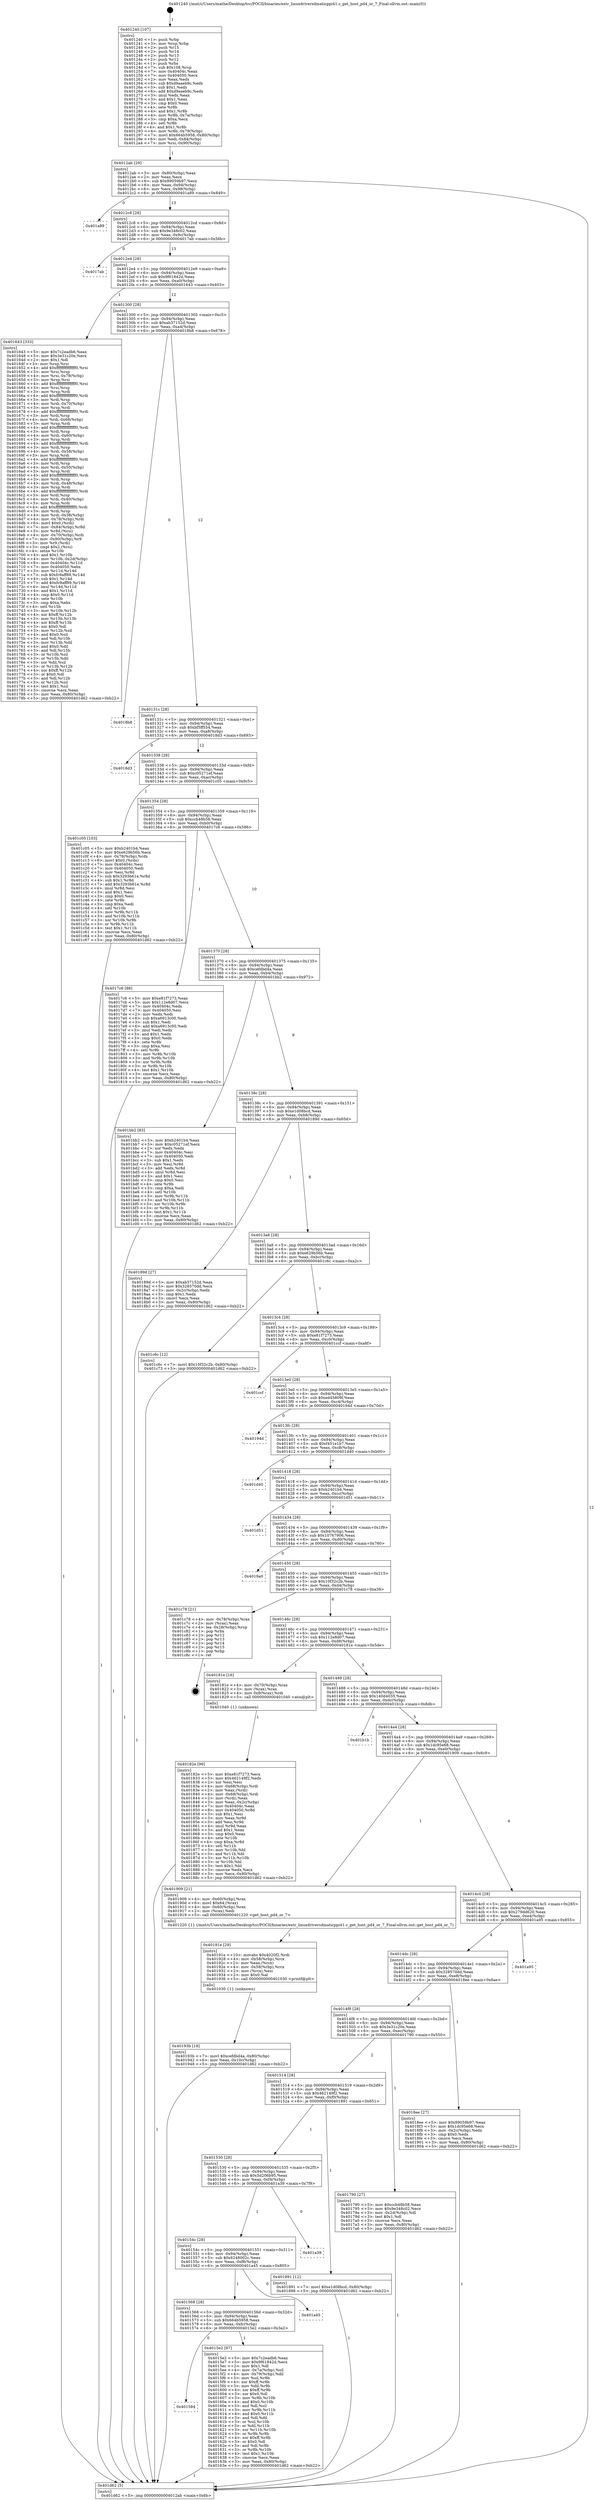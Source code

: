 digraph "0x401240" {
  label = "0x401240 (/mnt/c/Users/mathe/Desktop/tcc/POCII/binaries/extr_linuxdriversdmaticppi41.c_get_host_pd4_or_7_Final-ollvm.out::main(0))"
  labelloc = "t"
  node[shape=record]

  Entry [label="",width=0.3,height=0.3,shape=circle,fillcolor=black,style=filled]
  "0x4012ab" [label="{
     0x4012ab [29]\l
     | [instrs]\l
     &nbsp;&nbsp;0x4012ab \<+3\>: mov -0x80(%rbp),%eax\l
     &nbsp;&nbsp;0x4012ae \<+2\>: mov %eax,%ecx\l
     &nbsp;&nbsp;0x4012b0 \<+6\>: sub $0x89059b97,%ecx\l
     &nbsp;&nbsp;0x4012b6 \<+6\>: mov %eax,-0x94(%rbp)\l
     &nbsp;&nbsp;0x4012bc \<+6\>: mov %ecx,-0x98(%rbp)\l
     &nbsp;&nbsp;0x4012c2 \<+6\>: je 0000000000401a89 \<main+0x849\>\l
  }"]
  "0x401a89" [label="{
     0x401a89\l
  }", style=dashed]
  "0x4012c8" [label="{
     0x4012c8 [28]\l
     | [instrs]\l
     &nbsp;&nbsp;0x4012c8 \<+5\>: jmp 00000000004012cd \<main+0x8d\>\l
     &nbsp;&nbsp;0x4012cd \<+6\>: mov -0x94(%rbp),%eax\l
     &nbsp;&nbsp;0x4012d3 \<+5\>: sub $0x9e348c02,%eax\l
     &nbsp;&nbsp;0x4012d8 \<+6\>: mov %eax,-0x9c(%rbp)\l
     &nbsp;&nbsp;0x4012de \<+6\>: je 00000000004017ab \<main+0x56b\>\l
  }"]
  Exit [label="",width=0.3,height=0.3,shape=circle,fillcolor=black,style=filled,peripheries=2]
  "0x4017ab" [label="{
     0x4017ab\l
  }", style=dashed]
  "0x4012e4" [label="{
     0x4012e4 [28]\l
     | [instrs]\l
     &nbsp;&nbsp;0x4012e4 \<+5\>: jmp 00000000004012e9 \<main+0xa9\>\l
     &nbsp;&nbsp;0x4012e9 \<+6\>: mov -0x94(%rbp),%eax\l
     &nbsp;&nbsp;0x4012ef \<+5\>: sub $0x9f61842d,%eax\l
     &nbsp;&nbsp;0x4012f4 \<+6\>: mov %eax,-0xa0(%rbp)\l
     &nbsp;&nbsp;0x4012fa \<+6\>: je 0000000000401643 \<main+0x403\>\l
  }"]
  "0x40193b" [label="{
     0x40193b [18]\l
     | [instrs]\l
     &nbsp;&nbsp;0x40193b \<+7\>: movl $0xcefdbd4a,-0x80(%rbp)\l
     &nbsp;&nbsp;0x401942 \<+6\>: mov %eax,-0x10c(%rbp)\l
     &nbsp;&nbsp;0x401948 \<+5\>: jmp 0000000000401d62 \<main+0xb22\>\l
  }"]
  "0x401643" [label="{
     0x401643 [333]\l
     | [instrs]\l
     &nbsp;&nbsp;0x401643 \<+5\>: mov $0x7c2eadb6,%eax\l
     &nbsp;&nbsp;0x401648 \<+5\>: mov $0x3e31c20e,%ecx\l
     &nbsp;&nbsp;0x40164d \<+2\>: mov $0x1,%dl\l
     &nbsp;&nbsp;0x40164f \<+3\>: mov %rsp,%rsi\l
     &nbsp;&nbsp;0x401652 \<+4\>: add $0xfffffffffffffff0,%rsi\l
     &nbsp;&nbsp;0x401656 \<+3\>: mov %rsi,%rsp\l
     &nbsp;&nbsp;0x401659 \<+4\>: mov %rsi,-0x78(%rbp)\l
     &nbsp;&nbsp;0x40165d \<+3\>: mov %rsp,%rsi\l
     &nbsp;&nbsp;0x401660 \<+4\>: add $0xfffffffffffffff0,%rsi\l
     &nbsp;&nbsp;0x401664 \<+3\>: mov %rsi,%rsp\l
     &nbsp;&nbsp;0x401667 \<+3\>: mov %rsp,%rdi\l
     &nbsp;&nbsp;0x40166a \<+4\>: add $0xfffffffffffffff0,%rdi\l
     &nbsp;&nbsp;0x40166e \<+3\>: mov %rdi,%rsp\l
     &nbsp;&nbsp;0x401671 \<+4\>: mov %rdi,-0x70(%rbp)\l
     &nbsp;&nbsp;0x401675 \<+3\>: mov %rsp,%rdi\l
     &nbsp;&nbsp;0x401678 \<+4\>: add $0xfffffffffffffff0,%rdi\l
     &nbsp;&nbsp;0x40167c \<+3\>: mov %rdi,%rsp\l
     &nbsp;&nbsp;0x40167f \<+4\>: mov %rdi,-0x68(%rbp)\l
     &nbsp;&nbsp;0x401683 \<+3\>: mov %rsp,%rdi\l
     &nbsp;&nbsp;0x401686 \<+4\>: add $0xfffffffffffffff0,%rdi\l
     &nbsp;&nbsp;0x40168a \<+3\>: mov %rdi,%rsp\l
     &nbsp;&nbsp;0x40168d \<+4\>: mov %rdi,-0x60(%rbp)\l
     &nbsp;&nbsp;0x401691 \<+3\>: mov %rsp,%rdi\l
     &nbsp;&nbsp;0x401694 \<+4\>: add $0xfffffffffffffff0,%rdi\l
     &nbsp;&nbsp;0x401698 \<+3\>: mov %rdi,%rsp\l
     &nbsp;&nbsp;0x40169b \<+4\>: mov %rdi,-0x58(%rbp)\l
     &nbsp;&nbsp;0x40169f \<+3\>: mov %rsp,%rdi\l
     &nbsp;&nbsp;0x4016a2 \<+4\>: add $0xfffffffffffffff0,%rdi\l
     &nbsp;&nbsp;0x4016a6 \<+3\>: mov %rdi,%rsp\l
     &nbsp;&nbsp;0x4016a9 \<+4\>: mov %rdi,-0x50(%rbp)\l
     &nbsp;&nbsp;0x4016ad \<+3\>: mov %rsp,%rdi\l
     &nbsp;&nbsp;0x4016b0 \<+4\>: add $0xfffffffffffffff0,%rdi\l
     &nbsp;&nbsp;0x4016b4 \<+3\>: mov %rdi,%rsp\l
     &nbsp;&nbsp;0x4016b7 \<+4\>: mov %rdi,-0x48(%rbp)\l
     &nbsp;&nbsp;0x4016bb \<+3\>: mov %rsp,%rdi\l
     &nbsp;&nbsp;0x4016be \<+4\>: add $0xfffffffffffffff0,%rdi\l
     &nbsp;&nbsp;0x4016c2 \<+3\>: mov %rdi,%rsp\l
     &nbsp;&nbsp;0x4016c5 \<+4\>: mov %rdi,-0x40(%rbp)\l
     &nbsp;&nbsp;0x4016c9 \<+3\>: mov %rsp,%rdi\l
     &nbsp;&nbsp;0x4016cc \<+4\>: add $0xfffffffffffffff0,%rdi\l
     &nbsp;&nbsp;0x4016d0 \<+3\>: mov %rdi,%rsp\l
     &nbsp;&nbsp;0x4016d3 \<+4\>: mov %rdi,-0x38(%rbp)\l
     &nbsp;&nbsp;0x4016d7 \<+4\>: mov -0x78(%rbp),%rdi\l
     &nbsp;&nbsp;0x4016db \<+6\>: movl $0x0,(%rdi)\l
     &nbsp;&nbsp;0x4016e1 \<+7\>: mov -0x84(%rbp),%r8d\l
     &nbsp;&nbsp;0x4016e8 \<+3\>: mov %r8d,(%rsi)\l
     &nbsp;&nbsp;0x4016eb \<+4\>: mov -0x70(%rbp),%rdi\l
     &nbsp;&nbsp;0x4016ef \<+7\>: mov -0x90(%rbp),%r9\l
     &nbsp;&nbsp;0x4016f6 \<+3\>: mov %r9,(%rdi)\l
     &nbsp;&nbsp;0x4016f9 \<+3\>: cmpl $0x2,(%rsi)\l
     &nbsp;&nbsp;0x4016fc \<+4\>: setne %r10b\l
     &nbsp;&nbsp;0x401700 \<+4\>: and $0x1,%r10b\l
     &nbsp;&nbsp;0x401704 \<+4\>: mov %r10b,-0x2d(%rbp)\l
     &nbsp;&nbsp;0x401708 \<+8\>: mov 0x40404c,%r11d\l
     &nbsp;&nbsp;0x401710 \<+7\>: mov 0x404050,%ebx\l
     &nbsp;&nbsp;0x401717 \<+3\>: mov %r11d,%r14d\l
     &nbsp;&nbsp;0x40171a \<+7\>: sub $0xfc9aff89,%r14d\l
     &nbsp;&nbsp;0x401721 \<+4\>: sub $0x1,%r14d\l
     &nbsp;&nbsp;0x401725 \<+7\>: add $0xfc9aff89,%r14d\l
     &nbsp;&nbsp;0x40172c \<+4\>: imul %r14d,%r11d\l
     &nbsp;&nbsp;0x401730 \<+4\>: and $0x1,%r11d\l
     &nbsp;&nbsp;0x401734 \<+4\>: cmp $0x0,%r11d\l
     &nbsp;&nbsp;0x401738 \<+4\>: sete %r10b\l
     &nbsp;&nbsp;0x40173c \<+3\>: cmp $0xa,%ebx\l
     &nbsp;&nbsp;0x40173f \<+4\>: setl %r15b\l
     &nbsp;&nbsp;0x401743 \<+3\>: mov %r10b,%r12b\l
     &nbsp;&nbsp;0x401746 \<+4\>: xor $0xff,%r12b\l
     &nbsp;&nbsp;0x40174a \<+3\>: mov %r15b,%r13b\l
     &nbsp;&nbsp;0x40174d \<+4\>: xor $0xff,%r13b\l
     &nbsp;&nbsp;0x401751 \<+3\>: xor $0x0,%dl\l
     &nbsp;&nbsp;0x401754 \<+3\>: mov %r12b,%sil\l
     &nbsp;&nbsp;0x401757 \<+4\>: and $0x0,%sil\l
     &nbsp;&nbsp;0x40175b \<+3\>: and %dl,%r10b\l
     &nbsp;&nbsp;0x40175e \<+3\>: mov %r13b,%dil\l
     &nbsp;&nbsp;0x401761 \<+4\>: and $0x0,%dil\l
     &nbsp;&nbsp;0x401765 \<+3\>: and %dl,%r15b\l
     &nbsp;&nbsp;0x401768 \<+3\>: or %r10b,%sil\l
     &nbsp;&nbsp;0x40176b \<+3\>: or %r15b,%dil\l
     &nbsp;&nbsp;0x40176e \<+3\>: xor %dil,%sil\l
     &nbsp;&nbsp;0x401771 \<+3\>: or %r13b,%r12b\l
     &nbsp;&nbsp;0x401774 \<+4\>: xor $0xff,%r12b\l
     &nbsp;&nbsp;0x401778 \<+3\>: or $0x0,%dl\l
     &nbsp;&nbsp;0x40177b \<+3\>: and %dl,%r12b\l
     &nbsp;&nbsp;0x40177e \<+3\>: or %r12b,%sil\l
     &nbsp;&nbsp;0x401781 \<+4\>: test $0x1,%sil\l
     &nbsp;&nbsp;0x401785 \<+3\>: cmovne %ecx,%eax\l
     &nbsp;&nbsp;0x401788 \<+3\>: mov %eax,-0x80(%rbp)\l
     &nbsp;&nbsp;0x40178b \<+5\>: jmp 0000000000401d62 \<main+0xb22\>\l
  }"]
  "0x401300" [label="{
     0x401300 [28]\l
     | [instrs]\l
     &nbsp;&nbsp;0x401300 \<+5\>: jmp 0000000000401305 \<main+0xc5\>\l
     &nbsp;&nbsp;0x401305 \<+6\>: mov -0x94(%rbp),%eax\l
     &nbsp;&nbsp;0x40130b \<+5\>: sub $0xab37152d,%eax\l
     &nbsp;&nbsp;0x401310 \<+6\>: mov %eax,-0xa4(%rbp)\l
     &nbsp;&nbsp;0x401316 \<+6\>: je 00000000004018b8 \<main+0x678\>\l
  }"]
  "0x40191e" [label="{
     0x40191e [29]\l
     | [instrs]\l
     &nbsp;&nbsp;0x40191e \<+10\>: movabs $0x4020f2,%rdi\l
     &nbsp;&nbsp;0x401928 \<+4\>: mov -0x58(%rbp),%rcx\l
     &nbsp;&nbsp;0x40192c \<+2\>: mov %eax,(%rcx)\l
     &nbsp;&nbsp;0x40192e \<+4\>: mov -0x58(%rbp),%rcx\l
     &nbsp;&nbsp;0x401932 \<+2\>: mov (%rcx),%esi\l
     &nbsp;&nbsp;0x401934 \<+2\>: mov $0x0,%al\l
     &nbsp;&nbsp;0x401936 \<+5\>: call 0000000000401030 \<printf@plt\>\l
     | [calls]\l
     &nbsp;&nbsp;0x401030 \{1\} (unknown)\l
  }"]
  "0x4018b8" [label="{
     0x4018b8\l
  }", style=dashed]
  "0x40131c" [label="{
     0x40131c [28]\l
     | [instrs]\l
     &nbsp;&nbsp;0x40131c \<+5\>: jmp 0000000000401321 \<main+0xe1\>\l
     &nbsp;&nbsp;0x401321 \<+6\>: mov -0x94(%rbp),%eax\l
     &nbsp;&nbsp;0x401327 \<+5\>: sub $0xbf5ff554,%eax\l
     &nbsp;&nbsp;0x40132c \<+6\>: mov %eax,-0xa8(%rbp)\l
     &nbsp;&nbsp;0x401332 \<+6\>: je 00000000004018d3 \<main+0x693\>\l
  }"]
  "0x40182e" [label="{
     0x40182e [99]\l
     | [instrs]\l
     &nbsp;&nbsp;0x40182e \<+5\>: mov $0xe81f7273,%ecx\l
     &nbsp;&nbsp;0x401833 \<+5\>: mov $0x462149f2,%edx\l
     &nbsp;&nbsp;0x401838 \<+2\>: xor %esi,%esi\l
     &nbsp;&nbsp;0x40183a \<+4\>: mov -0x68(%rbp),%rdi\l
     &nbsp;&nbsp;0x40183e \<+2\>: mov %eax,(%rdi)\l
     &nbsp;&nbsp;0x401840 \<+4\>: mov -0x68(%rbp),%rdi\l
     &nbsp;&nbsp;0x401844 \<+2\>: mov (%rdi),%eax\l
     &nbsp;&nbsp;0x401846 \<+3\>: mov %eax,-0x2c(%rbp)\l
     &nbsp;&nbsp;0x401849 \<+7\>: mov 0x40404c,%eax\l
     &nbsp;&nbsp;0x401850 \<+8\>: mov 0x404050,%r8d\l
     &nbsp;&nbsp;0x401858 \<+3\>: sub $0x1,%esi\l
     &nbsp;&nbsp;0x40185b \<+3\>: mov %eax,%r9d\l
     &nbsp;&nbsp;0x40185e \<+3\>: add %esi,%r9d\l
     &nbsp;&nbsp;0x401861 \<+4\>: imul %r9d,%eax\l
     &nbsp;&nbsp;0x401865 \<+3\>: and $0x1,%eax\l
     &nbsp;&nbsp;0x401868 \<+3\>: cmp $0x0,%eax\l
     &nbsp;&nbsp;0x40186b \<+4\>: sete %r10b\l
     &nbsp;&nbsp;0x40186f \<+4\>: cmp $0xa,%r8d\l
     &nbsp;&nbsp;0x401873 \<+4\>: setl %r11b\l
     &nbsp;&nbsp;0x401877 \<+3\>: mov %r10b,%bl\l
     &nbsp;&nbsp;0x40187a \<+3\>: and %r11b,%bl\l
     &nbsp;&nbsp;0x40187d \<+3\>: xor %r11b,%r10b\l
     &nbsp;&nbsp;0x401880 \<+3\>: or %r10b,%bl\l
     &nbsp;&nbsp;0x401883 \<+3\>: test $0x1,%bl\l
     &nbsp;&nbsp;0x401886 \<+3\>: cmovne %edx,%ecx\l
     &nbsp;&nbsp;0x401889 \<+3\>: mov %ecx,-0x80(%rbp)\l
     &nbsp;&nbsp;0x40188c \<+5\>: jmp 0000000000401d62 \<main+0xb22\>\l
  }"]
  "0x4018d3" [label="{
     0x4018d3\l
  }", style=dashed]
  "0x401338" [label="{
     0x401338 [28]\l
     | [instrs]\l
     &nbsp;&nbsp;0x401338 \<+5\>: jmp 000000000040133d \<main+0xfd\>\l
     &nbsp;&nbsp;0x40133d \<+6\>: mov -0x94(%rbp),%eax\l
     &nbsp;&nbsp;0x401343 \<+5\>: sub $0xc05271ef,%eax\l
     &nbsp;&nbsp;0x401348 \<+6\>: mov %eax,-0xac(%rbp)\l
     &nbsp;&nbsp;0x40134e \<+6\>: je 0000000000401c05 \<main+0x9c5\>\l
  }"]
  "0x401240" [label="{
     0x401240 [107]\l
     | [instrs]\l
     &nbsp;&nbsp;0x401240 \<+1\>: push %rbp\l
     &nbsp;&nbsp;0x401241 \<+3\>: mov %rsp,%rbp\l
     &nbsp;&nbsp;0x401244 \<+2\>: push %r15\l
     &nbsp;&nbsp;0x401246 \<+2\>: push %r14\l
     &nbsp;&nbsp;0x401248 \<+2\>: push %r13\l
     &nbsp;&nbsp;0x40124a \<+2\>: push %r12\l
     &nbsp;&nbsp;0x40124c \<+1\>: push %rbx\l
     &nbsp;&nbsp;0x40124d \<+7\>: sub $0x108,%rsp\l
     &nbsp;&nbsp;0x401254 \<+7\>: mov 0x40404c,%eax\l
     &nbsp;&nbsp;0x40125b \<+7\>: mov 0x404050,%ecx\l
     &nbsp;&nbsp;0x401262 \<+2\>: mov %eax,%edx\l
     &nbsp;&nbsp;0x401264 \<+6\>: sub $0xd9aaeb9c,%edx\l
     &nbsp;&nbsp;0x40126a \<+3\>: sub $0x1,%edx\l
     &nbsp;&nbsp;0x40126d \<+6\>: add $0xd9aaeb9c,%edx\l
     &nbsp;&nbsp;0x401273 \<+3\>: imul %edx,%eax\l
     &nbsp;&nbsp;0x401276 \<+3\>: and $0x1,%eax\l
     &nbsp;&nbsp;0x401279 \<+3\>: cmp $0x0,%eax\l
     &nbsp;&nbsp;0x40127c \<+4\>: sete %r8b\l
     &nbsp;&nbsp;0x401280 \<+4\>: and $0x1,%r8b\l
     &nbsp;&nbsp;0x401284 \<+4\>: mov %r8b,-0x7a(%rbp)\l
     &nbsp;&nbsp;0x401288 \<+3\>: cmp $0xa,%ecx\l
     &nbsp;&nbsp;0x40128b \<+4\>: setl %r8b\l
     &nbsp;&nbsp;0x40128f \<+4\>: and $0x1,%r8b\l
     &nbsp;&nbsp;0x401293 \<+4\>: mov %r8b,-0x79(%rbp)\l
     &nbsp;&nbsp;0x401297 \<+7\>: movl $0x664b5958,-0x80(%rbp)\l
     &nbsp;&nbsp;0x40129e \<+6\>: mov %edi,-0x84(%rbp)\l
     &nbsp;&nbsp;0x4012a4 \<+7\>: mov %rsi,-0x90(%rbp)\l
  }"]
  "0x401c05" [label="{
     0x401c05 [103]\l
     | [instrs]\l
     &nbsp;&nbsp;0x401c05 \<+5\>: mov $0xb2401b4,%eax\l
     &nbsp;&nbsp;0x401c0a \<+5\>: mov $0xe629b56b,%ecx\l
     &nbsp;&nbsp;0x401c0f \<+4\>: mov -0x78(%rbp),%rdx\l
     &nbsp;&nbsp;0x401c13 \<+6\>: movl $0x0,(%rdx)\l
     &nbsp;&nbsp;0x401c19 \<+7\>: mov 0x40404c,%esi\l
     &nbsp;&nbsp;0x401c20 \<+7\>: mov 0x404050,%edi\l
     &nbsp;&nbsp;0x401c27 \<+3\>: mov %esi,%r8d\l
     &nbsp;&nbsp;0x401c2a \<+7\>: sub $0x3293b61e,%r8d\l
     &nbsp;&nbsp;0x401c31 \<+4\>: sub $0x1,%r8d\l
     &nbsp;&nbsp;0x401c35 \<+7\>: add $0x3293b61e,%r8d\l
     &nbsp;&nbsp;0x401c3c \<+4\>: imul %r8d,%esi\l
     &nbsp;&nbsp;0x401c40 \<+3\>: and $0x1,%esi\l
     &nbsp;&nbsp;0x401c43 \<+3\>: cmp $0x0,%esi\l
     &nbsp;&nbsp;0x401c46 \<+4\>: sete %r9b\l
     &nbsp;&nbsp;0x401c4a \<+3\>: cmp $0xa,%edi\l
     &nbsp;&nbsp;0x401c4d \<+4\>: setl %r10b\l
     &nbsp;&nbsp;0x401c51 \<+3\>: mov %r9b,%r11b\l
     &nbsp;&nbsp;0x401c54 \<+3\>: and %r10b,%r11b\l
     &nbsp;&nbsp;0x401c57 \<+3\>: xor %r10b,%r9b\l
     &nbsp;&nbsp;0x401c5a \<+3\>: or %r9b,%r11b\l
     &nbsp;&nbsp;0x401c5d \<+4\>: test $0x1,%r11b\l
     &nbsp;&nbsp;0x401c61 \<+3\>: cmovne %ecx,%eax\l
     &nbsp;&nbsp;0x401c64 \<+3\>: mov %eax,-0x80(%rbp)\l
     &nbsp;&nbsp;0x401c67 \<+5\>: jmp 0000000000401d62 \<main+0xb22\>\l
  }"]
  "0x401354" [label="{
     0x401354 [28]\l
     | [instrs]\l
     &nbsp;&nbsp;0x401354 \<+5\>: jmp 0000000000401359 \<main+0x119\>\l
     &nbsp;&nbsp;0x401359 \<+6\>: mov -0x94(%rbp),%eax\l
     &nbsp;&nbsp;0x40135f \<+5\>: sub $0xccb48b58,%eax\l
     &nbsp;&nbsp;0x401364 \<+6\>: mov %eax,-0xb0(%rbp)\l
     &nbsp;&nbsp;0x40136a \<+6\>: je 00000000004017c6 \<main+0x586\>\l
  }"]
  "0x401d62" [label="{
     0x401d62 [5]\l
     | [instrs]\l
     &nbsp;&nbsp;0x401d62 \<+5\>: jmp 00000000004012ab \<main+0x6b\>\l
  }"]
  "0x4017c6" [label="{
     0x4017c6 [88]\l
     | [instrs]\l
     &nbsp;&nbsp;0x4017c6 \<+5\>: mov $0xe81f7273,%eax\l
     &nbsp;&nbsp;0x4017cb \<+5\>: mov $0x112e8d07,%ecx\l
     &nbsp;&nbsp;0x4017d0 \<+7\>: mov 0x40404c,%edx\l
     &nbsp;&nbsp;0x4017d7 \<+7\>: mov 0x404050,%esi\l
     &nbsp;&nbsp;0x4017de \<+2\>: mov %edx,%edi\l
     &nbsp;&nbsp;0x4017e0 \<+6\>: sub $0xa6913c00,%edi\l
     &nbsp;&nbsp;0x4017e6 \<+3\>: sub $0x1,%edi\l
     &nbsp;&nbsp;0x4017e9 \<+6\>: add $0xa6913c00,%edi\l
     &nbsp;&nbsp;0x4017ef \<+3\>: imul %edi,%edx\l
     &nbsp;&nbsp;0x4017f2 \<+3\>: and $0x1,%edx\l
     &nbsp;&nbsp;0x4017f5 \<+3\>: cmp $0x0,%edx\l
     &nbsp;&nbsp;0x4017f8 \<+4\>: sete %r8b\l
     &nbsp;&nbsp;0x4017fc \<+3\>: cmp $0xa,%esi\l
     &nbsp;&nbsp;0x4017ff \<+4\>: setl %r9b\l
     &nbsp;&nbsp;0x401803 \<+3\>: mov %r8b,%r10b\l
     &nbsp;&nbsp;0x401806 \<+3\>: and %r9b,%r10b\l
     &nbsp;&nbsp;0x401809 \<+3\>: xor %r9b,%r8b\l
     &nbsp;&nbsp;0x40180c \<+3\>: or %r8b,%r10b\l
     &nbsp;&nbsp;0x40180f \<+4\>: test $0x1,%r10b\l
     &nbsp;&nbsp;0x401813 \<+3\>: cmovne %ecx,%eax\l
     &nbsp;&nbsp;0x401816 \<+3\>: mov %eax,-0x80(%rbp)\l
     &nbsp;&nbsp;0x401819 \<+5\>: jmp 0000000000401d62 \<main+0xb22\>\l
  }"]
  "0x401370" [label="{
     0x401370 [28]\l
     | [instrs]\l
     &nbsp;&nbsp;0x401370 \<+5\>: jmp 0000000000401375 \<main+0x135\>\l
     &nbsp;&nbsp;0x401375 \<+6\>: mov -0x94(%rbp),%eax\l
     &nbsp;&nbsp;0x40137b \<+5\>: sub $0xcefdbd4a,%eax\l
     &nbsp;&nbsp;0x401380 \<+6\>: mov %eax,-0xb4(%rbp)\l
     &nbsp;&nbsp;0x401386 \<+6\>: je 0000000000401bb2 \<main+0x972\>\l
  }"]
  "0x401584" [label="{
     0x401584\l
  }", style=dashed]
  "0x401bb2" [label="{
     0x401bb2 [83]\l
     | [instrs]\l
     &nbsp;&nbsp;0x401bb2 \<+5\>: mov $0xb2401b4,%eax\l
     &nbsp;&nbsp;0x401bb7 \<+5\>: mov $0xc05271ef,%ecx\l
     &nbsp;&nbsp;0x401bbc \<+2\>: xor %edx,%edx\l
     &nbsp;&nbsp;0x401bbe \<+7\>: mov 0x40404c,%esi\l
     &nbsp;&nbsp;0x401bc5 \<+7\>: mov 0x404050,%edi\l
     &nbsp;&nbsp;0x401bcc \<+3\>: sub $0x1,%edx\l
     &nbsp;&nbsp;0x401bcf \<+3\>: mov %esi,%r8d\l
     &nbsp;&nbsp;0x401bd2 \<+3\>: add %edx,%r8d\l
     &nbsp;&nbsp;0x401bd5 \<+4\>: imul %r8d,%esi\l
     &nbsp;&nbsp;0x401bd9 \<+3\>: and $0x1,%esi\l
     &nbsp;&nbsp;0x401bdc \<+3\>: cmp $0x0,%esi\l
     &nbsp;&nbsp;0x401bdf \<+4\>: sete %r9b\l
     &nbsp;&nbsp;0x401be3 \<+3\>: cmp $0xa,%edi\l
     &nbsp;&nbsp;0x401be6 \<+4\>: setl %r10b\l
     &nbsp;&nbsp;0x401bea \<+3\>: mov %r9b,%r11b\l
     &nbsp;&nbsp;0x401bed \<+3\>: and %r10b,%r11b\l
     &nbsp;&nbsp;0x401bf0 \<+3\>: xor %r10b,%r9b\l
     &nbsp;&nbsp;0x401bf3 \<+3\>: or %r9b,%r11b\l
     &nbsp;&nbsp;0x401bf6 \<+4\>: test $0x1,%r11b\l
     &nbsp;&nbsp;0x401bfa \<+3\>: cmovne %ecx,%eax\l
     &nbsp;&nbsp;0x401bfd \<+3\>: mov %eax,-0x80(%rbp)\l
     &nbsp;&nbsp;0x401c00 \<+5\>: jmp 0000000000401d62 \<main+0xb22\>\l
  }"]
  "0x40138c" [label="{
     0x40138c [28]\l
     | [instrs]\l
     &nbsp;&nbsp;0x40138c \<+5\>: jmp 0000000000401391 \<main+0x151\>\l
     &nbsp;&nbsp;0x401391 \<+6\>: mov -0x94(%rbp),%eax\l
     &nbsp;&nbsp;0x401397 \<+5\>: sub $0xe1d08bcd,%eax\l
     &nbsp;&nbsp;0x40139c \<+6\>: mov %eax,-0xb8(%rbp)\l
     &nbsp;&nbsp;0x4013a2 \<+6\>: je 000000000040189d \<main+0x65d\>\l
  }"]
  "0x4015e2" [label="{
     0x4015e2 [97]\l
     | [instrs]\l
     &nbsp;&nbsp;0x4015e2 \<+5\>: mov $0x7c2eadb6,%eax\l
     &nbsp;&nbsp;0x4015e7 \<+5\>: mov $0x9f61842d,%ecx\l
     &nbsp;&nbsp;0x4015ec \<+2\>: mov $0x1,%dl\l
     &nbsp;&nbsp;0x4015ee \<+4\>: mov -0x7a(%rbp),%sil\l
     &nbsp;&nbsp;0x4015f2 \<+4\>: mov -0x79(%rbp),%dil\l
     &nbsp;&nbsp;0x4015f6 \<+3\>: mov %sil,%r8b\l
     &nbsp;&nbsp;0x4015f9 \<+4\>: xor $0xff,%r8b\l
     &nbsp;&nbsp;0x4015fd \<+3\>: mov %dil,%r9b\l
     &nbsp;&nbsp;0x401600 \<+4\>: xor $0xff,%r9b\l
     &nbsp;&nbsp;0x401604 \<+3\>: xor $0x0,%dl\l
     &nbsp;&nbsp;0x401607 \<+3\>: mov %r8b,%r10b\l
     &nbsp;&nbsp;0x40160a \<+4\>: and $0x0,%r10b\l
     &nbsp;&nbsp;0x40160e \<+3\>: and %dl,%sil\l
     &nbsp;&nbsp;0x401611 \<+3\>: mov %r9b,%r11b\l
     &nbsp;&nbsp;0x401614 \<+4\>: and $0x0,%r11b\l
     &nbsp;&nbsp;0x401618 \<+3\>: and %dl,%dil\l
     &nbsp;&nbsp;0x40161b \<+3\>: or %sil,%r10b\l
     &nbsp;&nbsp;0x40161e \<+3\>: or %dil,%r11b\l
     &nbsp;&nbsp;0x401621 \<+3\>: xor %r11b,%r10b\l
     &nbsp;&nbsp;0x401624 \<+3\>: or %r9b,%r8b\l
     &nbsp;&nbsp;0x401627 \<+4\>: xor $0xff,%r8b\l
     &nbsp;&nbsp;0x40162b \<+3\>: or $0x0,%dl\l
     &nbsp;&nbsp;0x40162e \<+3\>: and %dl,%r8b\l
     &nbsp;&nbsp;0x401631 \<+3\>: or %r8b,%r10b\l
     &nbsp;&nbsp;0x401634 \<+4\>: test $0x1,%r10b\l
     &nbsp;&nbsp;0x401638 \<+3\>: cmovne %ecx,%eax\l
     &nbsp;&nbsp;0x40163b \<+3\>: mov %eax,-0x80(%rbp)\l
     &nbsp;&nbsp;0x40163e \<+5\>: jmp 0000000000401d62 \<main+0xb22\>\l
  }"]
  "0x40189d" [label="{
     0x40189d [27]\l
     | [instrs]\l
     &nbsp;&nbsp;0x40189d \<+5\>: mov $0xab37152d,%eax\l
     &nbsp;&nbsp;0x4018a2 \<+5\>: mov $0x328570dd,%ecx\l
     &nbsp;&nbsp;0x4018a7 \<+3\>: mov -0x2c(%rbp),%edx\l
     &nbsp;&nbsp;0x4018aa \<+3\>: cmp $0x1,%edx\l
     &nbsp;&nbsp;0x4018ad \<+3\>: cmovl %ecx,%eax\l
     &nbsp;&nbsp;0x4018b0 \<+3\>: mov %eax,-0x80(%rbp)\l
     &nbsp;&nbsp;0x4018b3 \<+5\>: jmp 0000000000401d62 \<main+0xb22\>\l
  }"]
  "0x4013a8" [label="{
     0x4013a8 [28]\l
     | [instrs]\l
     &nbsp;&nbsp;0x4013a8 \<+5\>: jmp 00000000004013ad \<main+0x16d\>\l
     &nbsp;&nbsp;0x4013ad \<+6\>: mov -0x94(%rbp),%eax\l
     &nbsp;&nbsp;0x4013b3 \<+5\>: sub $0xe629b56b,%eax\l
     &nbsp;&nbsp;0x4013b8 \<+6\>: mov %eax,-0xbc(%rbp)\l
     &nbsp;&nbsp;0x4013be \<+6\>: je 0000000000401c6c \<main+0xa2c\>\l
  }"]
  "0x401568" [label="{
     0x401568 [28]\l
     | [instrs]\l
     &nbsp;&nbsp;0x401568 \<+5\>: jmp 000000000040156d \<main+0x32d\>\l
     &nbsp;&nbsp;0x40156d \<+6\>: mov -0x94(%rbp),%eax\l
     &nbsp;&nbsp;0x401573 \<+5\>: sub $0x664b5958,%eax\l
     &nbsp;&nbsp;0x401578 \<+6\>: mov %eax,-0xfc(%rbp)\l
     &nbsp;&nbsp;0x40157e \<+6\>: je 00000000004015e2 \<main+0x3a2\>\l
  }"]
  "0x401c6c" [label="{
     0x401c6c [12]\l
     | [instrs]\l
     &nbsp;&nbsp;0x401c6c \<+7\>: movl $0x10f32c2b,-0x80(%rbp)\l
     &nbsp;&nbsp;0x401c73 \<+5\>: jmp 0000000000401d62 \<main+0xb22\>\l
  }"]
  "0x4013c4" [label="{
     0x4013c4 [28]\l
     | [instrs]\l
     &nbsp;&nbsp;0x4013c4 \<+5\>: jmp 00000000004013c9 \<main+0x189\>\l
     &nbsp;&nbsp;0x4013c9 \<+6\>: mov -0x94(%rbp),%eax\l
     &nbsp;&nbsp;0x4013cf \<+5\>: sub $0xe81f7273,%eax\l
     &nbsp;&nbsp;0x4013d4 \<+6\>: mov %eax,-0xc0(%rbp)\l
     &nbsp;&nbsp;0x4013da \<+6\>: je 0000000000401ccf \<main+0xa8f\>\l
  }"]
  "0x401a45" [label="{
     0x401a45\l
  }", style=dashed]
  "0x401ccf" [label="{
     0x401ccf\l
  }", style=dashed]
  "0x4013e0" [label="{
     0x4013e0 [28]\l
     | [instrs]\l
     &nbsp;&nbsp;0x4013e0 \<+5\>: jmp 00000000004013e5 \<main+0x1a5\>\l
     &nbsp;&nbsp;0x4013e5 \<+6\>: mov -0x94(%rbp),%eax\l
     &nbsp;&nbsp;0x4013eb \<+5\>: sub $0xed45809f,%eax\l
     &nbsp;&nbsp;0x4013f0 \<+6\>: mov %eax,-0xc4(%rbp)\l
     &nbsp;&nbsp;0x4013f6 \<+6\>: je 000000000040194d \<main+0x70d\>\l
  }"]
  "0x40154c" [label="{
     0x40154c [28]\l
     | [instrs]\l
     &nbsp;&nbsp;0x40154c \<+5\>: jmp 0000000000401551 \<main+0x311\>\l
     &nbsp;&nbsp;0x401551 \<+6\>: mov -0x94(%rbp),%eax\l
     &nbsp;&nbsp;0x401557 \<+5\>: sub $0x6248002c,%eax\l
     &nbsp;&nbsp;0x40155c \<+6\>: mov %eax,-0xf8(%rbp)\l
     &nbsp;&nbsp;0x401562 \<+6\>: je 0000000000401a45 \<main+0x805\>\l
  }"]
  "0x40194d" [label="{
     0x40194d\l
  }", style=dashed]
  "0x4013fc" [label="{
     0x4013fc [28]\l
     | [instrs]\l
     &nbsp;&nbsp;0x4013fc \<+5\>: jmp 0000000000401401 \<main+0x1c1\>\l
     &nbsp;&nbsp;0x401401 \<+6\>: mov -0x94(%rbp),%eax\l
     &nbsp;&nbsp;0x401407 \<+5\>: sub $0xf451e1b7,%eax\l
     &nbsp;&nbsp;0x40140c \<+6\>: mov %eax,-0xc8(%rbp)\l
     &nbsp;&nbsp;0x401412 \<+6\>: je 0000000000401d40 \<main+0xb00\>\l
  }"]
  "0x401a39" [label="{
     0x401a39\l
  }", style=dashed]
  "0x401d40" [label="{
     0x401d40\l
  }", style=dashed]
  "0x401418" [label="{
     0x401418 [28]\l
     | [instrs]\l
     &nbsp;&nbsp;0x401418 \<+5\>: jmp 000000000040141d \<main+0x1dd\>\l
     &nbsp;&nbsp;0x40141d \<+6\>: mov -0x94(%rbp),%eax\l
     &nbsp;&nbsp;0x401423 \<+5\>: sub $0xb2401b4,%eax\l
     &nbsp;&nbsp;0x401428 \<+6\>: mov %eax,-0xcc(%rbp)\l
     &nbsp;&nbsp;0x40142e \<+6\>: je 0000000000401d51 \<main+0xb11\>\l
  }"]
  "0x401530" [label="{
     0x401530 [28]\l
     | [instrs]\l
     &nbsp;&nbsp;0x401530 \<+5\>: jmp 0000000000401535 \<main+0x2f5\>\l
     &nbsp;&nbsp;0x401535 \<+6\>: mov -0x94(%rbp),%eax\l
     &nbsp;&nbsp;0x40153b \<+5\>: sub $0x5d206b95,%eax\l
     &nbsp;&nbsp;0x401540 \<+6\>: mov %eax,-0xf4(%rbp)\l
     &nbsp;&nbsp;0x401546 \<+6\>: je 0000000000401a39 \<main+0x7f9\>\l
  }"]
  "0x401d51" [label="{
     0x401d51\l
  }", style=dashed]
  "0x401434" [label="{
     0x401434 [28]\l
     | [instrs]\l
     &nbsp;&nbsp;0x401434 \<+5\>: jmp 0000000000401439 \<main+0x1f9\>\l
     &nbsp;&nbsp;0x401439 \<+6\>: mov -0x94(%rbp),%eax\l
     &nbsp;&nbsp;0x40143f \<+5\>: sub $0x10767906,%eax\l
     &nbsp;&nbsp;0x401444 \<+6\>: mov %eax,-0xd0(%rbp)\l
     &nbsp;&nbsp;0x40144a \<+6\>: je 00000000004019a0 \<main+0x760\>\l
  }"]
  "0x401891" [label="{
     0x401891 [12]\l
     | [instrs]\l
     &nbsp;&nbsp;0x401891 \<+7\>: movl $0xe1d08bcd,-0x80(%rbp)\l
     &nbsp;&nbsp;0x401898 \<+5\>: jmp 0000000000401d62 \<main+0xb22\>\l
  }"]
  "0x4019a0" [label="{
     0x4019a0\l
  }", style=dashed]
  "0x401450" [label="{
     0x401450 [28]\l
     | [instrs]\l
     &nbsp;&nbsp;0x401450 \<+5\>: jmp 0000000000401455 \<main+0x215\>\l
     &nbsp;&nbsp;0x401455 \<+6\>: mov -0x94(%rbp),%eax\l
     &nbsp;&nbsp;0x40145b \<+5\>: sub $0x10f32c2b,%eax\l
     &nbsp;&nbsp;0x401460 \<+6\>: mov %eax,-0xd4(%rbp)\l
     &nbsp;&nbsp;0x401466 \<+6\>: je 0000000000401c78 \<main+0xa38\>\l
  }"]
  "0x401514" [label="{
     0x401514 [28]\l
     | [instrs]\l
     &nbsp;&nbsp;0x401514 \<+5\>: jmp 0000000000401519 \<main+0x2d9\>\l
     &nbsp;&nbsp;0x401519 \<+6\>: mov -0x94(%rbp),%eax\l
     &nbsp;&nbsp;0x40151f \<+5\>: sub $0x462149f2,%eax\l
     &nbsp;&nbsp;0x401524 \<+6\>: mov %eax,-0xf0(%rbp)\l
     &nbsp;&nbsp;0x40152a \<+6\>: je 0000000000401891 \<main+0x651\>\l
  }"]
  "0x401c78" [label="{
     0x401c78 [21]\l
     | [instrs]\l
     &nbsp;&nbsp;0x401c78 \<+4\>: mov -0x78(%rbp),%rax\l
     &nbsp;&nbsp;0x401c7c \<+2\>: mov (%rax),%eax\l
     &nbsp;&nbsp;0x401c7e \<+4\>: lea -0x28(%rbp),%rsp\l
     &nbsp;&nbsp;0x401c82 \<+1\>: pop %rbx\l
     &nbsp;&nbsp;0x401c83 \<+2\>: pop %r12\l
     &nbsp;&nbsp;0x401c85 \<+2\>: pop %r13\l
     &nbsp;&nbsp;0x401c87 \<+2\>: pop %r14\l
     &nbsp;&nbsp;0x401c89 \<+2\>: pop %r15\l
     &nbsp;&nbsp;0x401c8b \<+1\>: pop %rbp\l
     &nbsp;&nbsp;0x401c8c \<+1\>: ret\l
  }"]
  "0x40146c" [label="{
     0x40146c [28]\l
     | [instrs]\l
     &nbsp;&nbsp;0x40146c \<+5\>: jmp 0000000000401471 \<main+0x231\>\l
     &nbsp;&nbsp;0x401471 \<+6\>: mov -0x94(%rbp),%eax\l
     &nbsp;&nbsp;0x401477 \<+5\>: sub $0x112e8d07,%eax\l
     &nbsp;&nbsp;0x40147c \<+6\>: mov %eax,-0xd8(%rbp)\l
     &nbsp;&nbsp;0x401482 \<+6\>: je 000000000040181e \<main+0x5de\>\l
  }"]
  "0x401790" [label="{
     0x401790 [27]\l
     | [instrs]\l
     &nbsp;&nbsp;0x401790 \<+5\>: mov $0xccb48b58,%eax\l
     &nbsp;&nbsp;0x401795 \<+5\>: mov $0x9e348c02,%ecx\l
     &nbsp;&nbsp;0x40179a \<+3\>: mov -0x2d(%rbp),%dl\l
     &nbsp;&nbsp;0x40179d \<+3\>: test $0x1,%dl\l
     &nbsp;&nbsp;0x4017a0 \<+3\>: cmovne %ecx,%eax\l
     &nbsp;&nbsp;0x4017a3 \<+3\>: mov %eax,-0x80(%rbp)\l
     &nbsp;&nbsp;0x4017a6 \<+5\>: jmp 0000000000401d62 \<main+0xb22\>\l
  }"]
  "0x40181e" [label="{
     0x40181e [16]\l
     | [instrs]\l
     &nbsp;&nbsp;0x40181e \<+4\>: mov -0x70(%rbp),%rax\l
     &nbsp;&nbsp;0x401822 \<+3\>: mov (%rax),%rax\l
     &nbsp;&nbsp;0x401825 \<+4\>: mov 0x8(%rax),%rdi\l
     &nbsp;&nbsp;0x401829 \<+5\>: call 0000000000401040 \<atoi@plt\>\l
     | [calls]\l
     &nbsp;&nbsp;0x401040 \{1\} (unknown)\l
  }"]
  "0x401488" [label="{
     0x401488 [28]\l
     | [instrs]\l
     &nbsp;&nbsp;0x401488 \<+5\>: jmp 000000000040148d \<main+0x24d\>\l
     &nbsp;&nbsp;0x40148d \<+6\>: mov -0x94(%rbp),%eax\l
     &nbsp;&nbsp;0x401493 \<+5\>: sub $0x140d4035,%eax\l
     &nbsp;&nbsp;0x401498 \<+6\>: mov %eax,-0xdc(%rbp)\l
     &nbsp;&nbsp;0x40149e \<+6\>: je 0000000000401b1b \<main+0x8db\>\l
  }"]
  "0x4014f8" [label="{
     0x4014f8 [28]\l
     | [instrs]\l
     &nbsp;&nbsp;0x4014f8 \<+5\>: jmp 00000000004014fd \<main+0x2bd\>\l
     &nbsp;&nbsp;0x4014fd \<+6\>: mov -0x94(%rbp),%eax\l
     &nbsp;&nbsp;0x401503 \<+5\>: sub $0x3e31c20e,%eax\l
     &nbsp;&nbsp;0x401508 \<+6\>: mov %eax,-0xec(%rbp)\l
     &nbsp;&nbsp;0x40150e \<+6\>: je 0000000000401790 \<main+0x550\>\l
  }"]
  "0x401b1b" [label="{
     0x401b1b\l
  }", style=dashed]
  "0x4014a4" [label="{
     0x4014a4 [28]\l
     | [instrs]\l
     &nbsp;&nbsp;0x4014a4 \<+5\>: jmp 00000000004014a9 \<main+0x269\>\l
     &nbsp;&nbsp;0x4014a9 \<+6\>: mov -0x94(%rbp),%eax\l
     &nbsp;&nbsp;0x4014af \<+5\>: sub $0x1dc95e68,%eax\l
     &nbsp;&nbsp;0x4014b4 \<+6\>: mov %eax,-0xe0(%rbp)\l
     &nbsp;&nbsp;0x4014ba \<+6\>: je 0000000000401909 \<main+0x6c9\>\l
  }"]
  "0x4018ee" [label="{
     0x4018ee [27]\l
     | [instrs]\l
     &nbsp;&nbsp;0x4018ee \<+5\>: mov $0x89059b97,%eax\l
     &nbsp;&nbsp;0x4018f3 \<+5\>: mov $0x1dc95e68,%ecx\l
     &nbsp;&nbsp;0x4018f8 \<+3\>: mov -0x2c(%rbp),%edx\l
     &nbsp;&nbsp;0x4018fb \<+3\>: cmp $0x0,%edx\l
     &nbsp;&nbsp;0x4018fe \<+3\>: cmove %ecx,%eax\l
     &nbsp;&nbsp;0x401901 \<+3\>: mov %eax,-0x80(%rbp)\l
     &nbsp;&nbsp;0x401904 \<+5\>: jmp 0000000000401d62 \<main+0xb22\>\l
  }"]
  "0x401909" [label="{
     0x401909 [21]\l
     | [instrs]\l
     &nbsp;&nbsp;0x401909 \<+4\>: mov -0x60(%rbp),%rax\l
     &nbsp;&nbsp;0x40190d \<+6\>: movl $0x64,(%rax)\l
     &nbsp;&nbsp;0x401913 \<+4\>: mov -0x60(%rbp),%rax\l
     &nbsp;&nbsp;0x401917 \<+2\>: mov (%rax),%edi\l
     &nbsp;&nbsp;0x401919 \<+5\>: call 0000000000401220 \<get_host_pd4_or_7\>\l
     | [calls]\l
     &nbsp;&nbsp;0x401220 \{1\} (/mnt/c/Users/mathe/Desktop/tcc/POCII/binaries/extr_linuxdriversdmaticppi41.c_get_host_pd4_or_7_Final-ollvm.out::get_host_pd4_or_7)\l
  }"]
  "0x4014c0" [label="{
     0x4014c0 [28]\l
     | [instrs]\l
     &nbsp;&nbsp;0x4014c0 \<+5\>: jmp 00000000004014c5 \<main+0x285\>\l
     &nbsp;&nbsp;0x4014c5 \<+6\>: mov -0x94(%rbp),%eax\l
     &nbsp;&nbsp;0x4014cb \<+5\>: sub $0x279dd620,%eax\l
     &nbsp;&nbsp;0x4014d0 \<+6\>: mov %eax,-0xe4(%rbp)\l
     &nbsp;&nbsp;0x4014d6 \<+6\>: je 0000000000401a95 \<main+0x855\>\l
  }"]
  "0x4014dc" [label="{
     0x4014dc [28]\l
     | [instrs]\l
     &nbsp;&nbsp;0x4014dc \<+5\>: jmp 00000000004014e1 \<main+0x2a1\>\l
     &nbsp;&nbsp;0x4014e1 \<+6\>: mov -0x94(%rbp),%eax\l
     &nbsp;&nbsp;0x4014e7 \<+5\>: sub $0x328570dd,%eax\l
     &nbsp;&nbsp;0x4014ec \<+6\>: mov %eax,-0xe8(%rbp)\l
     &nbsp;&nbsp;0x4014f2 \<+6\>: je 00000000004018ee \<main+0x6ae\>\l
  }"]
  "0x401a95" [label="{
     0x401a95\l
  }", style=dashed]
  Entry -> "0x401240" [label=" 1"]
  "0x4012ab" -> "0x401a89" [label=" 0"]
  "0x4012ab" -> "0x4012c8" [label=" 13"]
  "0x401c78" -> Exit [label=" 1"]
  "0x4012c8" -> "0x4017ab" [label=" 0"]
  "0x4012c8" -> "0x4012e4" [label=" 13"]
  "0x401c6c" -> "0x401d62" [label=" 1"]
  "0x4012e4" -> "0x401643" [label=" 1"]
  "0x4012e4" -> "0x401300" [label=" 12"]
  "0x401c05" -> "0x401d62" [label=" 1"]
  "0x401300" -> "0x4018b8" [label=" 0"]
  "0x401300" -> "0x40131c" [label=" 12"]
  "0x401bb2" -> "0x401d62" [label=" 1"]
  "0x40131c" -> "0x4018d3" [label=" 0"]
  "0x40131c" -> "0x401338" [label=" 12"]
  "0x40193b" -> "0x401d62" [label=" 1"]
  "0x401338" -> "0x401c05" [label=" 1"]
  "0x401338" -> "0x401354" [label=" 11"]
  "0x401909" -> "0x40191e" [label=" 1"]
  "0x401354" -> "0x4017c6" [label=" 1"]
  "0x401354" -> "0x401370" [label=" 10"]
  "0x4018ee" -> "0x401d62" [label=" 1"]
  "0x401370" -> "0x401bb2" [label=" 1"]
  "0x401370" -> "0x40138c" [label=" 9"]
  "0x40189d" -> "0x401d62" [label=" 1"]
  "0x40138c" -> "0x40189d" [label=" 1"]
  "0x40138c" -> "0x4013a8" [label=" 8"]
  "0x401891" -> "0x401d62" [label=" 1"]
  "0x4013a8" -> "0x401c6c" [label=" 1"]
  "0x4013a8" -> "0x4013c4" [label=" 7"]
  "0x40181e" -> "0x40182e" [label=" 1"]
  "0x4013c4" -> "0x401ccf" [label=" 0"]
  "0x4013c4" -> "0x4013e0" [label=" 7"]
  "0x4017c6" -> "0x401d62" [label=" 1"]
  "0x4013e0" -> "0x40194d" [label=" 0"]
  "0x4013e0" -> "0x4013fc" [label=" 7"]
  "0x401643" -> "0x401d62" [label=" 1"]
  "0x4013fc" -> "0x401d40" [label=" 0"]
  "0x4013fc" -> "0x401418" [label=" 7"]
  "0x40191e" -> "0x40193b" [label=" 1"]
  "0x401418" -> "0x401d51" [label=" 0"]
  "0x401418" -> "0x401434" [label=" 7"]
  "0x401240" -> "0x4012ab" [label=" 1"]
  "0x401434" -> "0x4019a0" [label=" 0"]
  "0x401434" -> "0x401450" [label=" 7"]
  "0x4015e2" -> "0x401d62" [label=" 1"]
  "0x401450" -> "0x401c78" [label=" 1"]
  "0x401450" -> "0x40146c" [label=" 6"]
  "0x401568" -> "0x4015e2" [label=" 1"]
  "0x40146c" -> "0x40181e" [label=" 1"]
  "0x40146c" -> "0x401488" [label=" 5"]
  "0x40182e" -> "0x401d62" [label=" 1"]
  "0x401488" -> "0x401b1b" [label=" 0"]
  "0x401488" -> "0x4014a4" [label=" 5"]
  "0x40154c" -> "0x401a45" [label=" 0"]
  "0x4014a4" -> "0x401909" [label=" 1"]
  "0x4014a4" -> "0x4014c0" [label=" 4"]
  "0x401790" -> "0x401d62" [label=" 1"]
  "0x4014c0" -> "0x401a95" [label=" 0"]
  "0x4014c0" -> "0x4014dc" [label=" 4"]
  "0x401530" -> "0x40154c" [label=" 1"]
  "0x4014dc" -> "0x4018ee" [label=" 1"]
  "0x4014dc" -> "0x4014f8" [label=" 3"]
  "0x40154c" -> "0x401568" [label=" 1"]
  "0x4014f8" -> "0x401790" [label=" 1"]
  "0x4014f8" -> "0x401514" [label=" 2"]
  "0x401568" -> "0x401584" [label=" 0"]
  "0x401514" -> "0x401891" [label=" 1"]
  "0x401514" -> "0x401530" [label=" 1"]
  "0x401d62" -> "0x4012ab" [label=" 12"]
  "0x401530" -> "0x401a39" [label=" 0"]
}
